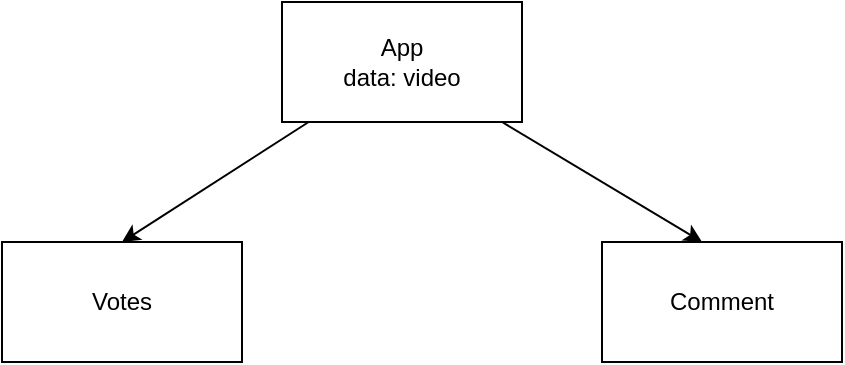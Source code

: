 <mxfile>
    <diagram id="BQhR080m5O2Y9mEnsI5f" name="Page-1">
        <mxGraphModel dx="572" dy="352" grid="1" gridSize="10" guides="1" tooltips="1" connect="1" arrows="1" fold="1" page="1" pageScale="1" pageWidth="850" pageHeight="1100" math="0" shadow="0">
            <root>
                <mxCell id="0"/>
                <mxCell id="1" parent="0"/>
                <mxCell id="2" value="App&lt;br&gt;data: video&lt;br&gt;" style="whiteSpace=wrap;html=1;" vertex="1" parent="1">
                    <mxGeometry x="280" y="290" width="120" height="60" as="geometry"/>
                </mxCell>
                <mxCell id="11" style="edgeStyle=none;html=1;entryX=0.417;entryY=0;entryDx=0;entryDy=0;entryPerimeter=0;" edge="1" parent="1" target="10">
                    <mxGeometry relative="1" as="geometry">
                        <mxPoint x="390.013" y="350" as="sourcePoint"/>
                    </mxGeometry>
                </mxCell>
                <mxCell id="13" style="edgeStyle=none;html=1;entryX=0.5;entryY=0;entryDx=0;entryDy=0;" edge="1" parent="1" target="12">
                    <mxGeometry relative="1" as="geometry">
                        <mxPoint x="293.333" y="350" as="sourcePoint"/>
                    </mxGeometry>
                </mxCell>
                <mxCell id="10" value="Comment" style="whiteSpace=wrap;html=1;" vertex="1" parent="1">
                    <mxGeometry x="440" y="410" width="120" height="60" as="geometry"/>
                </mxCell>
                <mxCell id="12" value="Votes" style="whiteSpace=wrap;html=1;" vertex="1" parent="1">
                    <mxGeometry x="140" y="410" width="120" height="60" as="geometry"/>
                </mxCell>
            </root>
        </mxGraphModel>
    </diagram>
</mxfile>